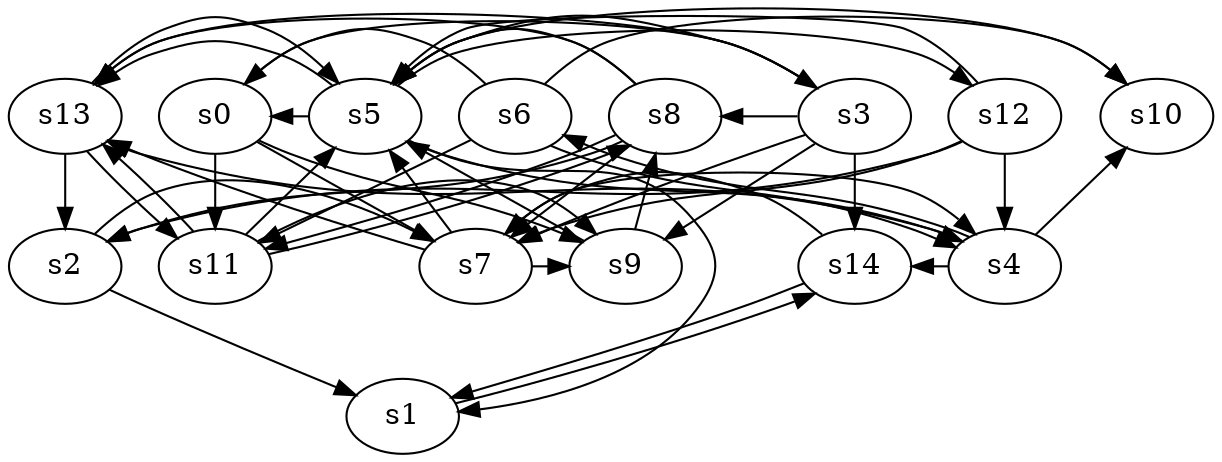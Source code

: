 digraph game_0889_complex_15 {
    s0 [name="s0", player=1, target=1];
    s1 [name="s1", player=1];
    s2 [name="s2", player=1];
    s3 [name="s3", player=1];
    s4 [name="s4", player=1, target=1];
    s5 [name="s5", player=1];
    s6 [name="s6", player=0];
    s7 [name="s7", player=1];
    s8 [name="s8", player=0, target=1];
    s9 [name="s9", player=1];
    s10 [name="s10", player=0];
    s11 [name="s11", player=1];
    s12 [name="s12", player=1];
    s13 [name="s13", player=0];
    s14 [name="s14", player=0, target=1];

    s0 -> s3 [constraint="time == 0 || time == 6 || time == 7 || time == 12 || time == 18"];
    s0 -> s7 [constraint="time == 1 || time == 4 || time == 11 || time == 12"];
    s0 -> s9 [constraint="time % 4 == 0 || time % 2 == 1"];
    s0 -> s11;
    s1 -> s14 [constraint="!(time % 3 == 2)"];
    s2 -> s1;
    s2 -> s7 [constraint="time % 8 == 6"];
    s3 -> s5 [constraint="!(time % 6 == 0)"];
    s3 -> s7 [constraint="!(time % 2 == 0)"];
    s3 -> s8 [constraint="time % 3 == 1 || time % 4 == 3"];
    s3 -> s9;
    s3 -> s13 [constraint="time % 8 == 1"];
    s3 -> s14;
    s4 -> s6 [constraint="time % 6 == 4"];
    s4 -> s10 [constraint="time % 4 == 3"];
    s4 -> s13 [constraint="!(time % 5 == 4)"];
    s4 -> s14 [constraint="!(time % 3 == 1)"];
    s5 -> s0 [constraint="time % 5 == 3"];
    s5 -> s1 [constraint="!(time % 4 == 0)"];
    s5 -> s4 [constraint="time == 10 || time == 12"];
    s5 -> s10 [constraint="!(time % 4 == 2)"];
    s5 -> s12 [constraint="!(time % 4 == 0)"];
    s5 -> s13 [constraint="time % 2 == 1 || time % 3 == 1"];
    s6 -> s0 [constraint="!(time % 4 == 0)"];
    s6 -> s4 [constraint="!(time % 6 == 2)"];
    s6 -> s10 [constraint="time % 2 == 0 && time % 5 == 0"];
    s6 -> s11 [constraint="time % 4 == 2 && time % 3 == 1"];
    s7 -> s4 [constraint="time % 3 == 1 || time % 2 == 1"];
    s7 -> s5 [constraint="time == 6 || time == 11 || time == 20 || time == 22 || time == 28"];
    s7 -> s9 [constraint="!(time % 6 == 5)"];
    s7 -> s13 [constraint="time % 4 == 2 || time % 4 == 2"];
    s8 -> s2 [constraint="time == 3"];
    s8 -> s5 [constraint="time % 5 == 1 || time % 4 == 3"];
    s8 -> s7;
    s8 -> s11 [constraint="!(time % 5 == 3)"];
    s8 -> s13 [constraint="time % 5 == 2 || time % 5 == 0"];
    s9 -> s5 [constraint="time % 2 == 0 && time % 3 == 1"];
    s9 -> s8 [constraint="time % 7 == 5"];
    s11 -> s5 [constraint="time == 0 || time == 5 || time == 6 || time == 9 || time == 11"];
    s11 -> s8 [constraint="time % 4 == 3"];
    s11 -> s9 [constraint="time % 4 == 3 && time % 3 == 1"];
    s11 -> s13 [constraint="!(time % 3 == 2)"];
    s12 -> s2 [constraint="time == 11"];
    s12 -> s4;
    s12 -> s5 [constraint="time % 2 == 1 && time % 5 == 4"];
    s12 -> s7 [constraint="time % 5 == 1 || time % 3 == 0"];
    s13 -> s2;
    s13 -> s5 [constraint="time % 6 == 2"];
    s13 -> s11;
    s14 -> s1;
    s14 -> s7 [constraint="!(time % 4 == 0)"];
}
